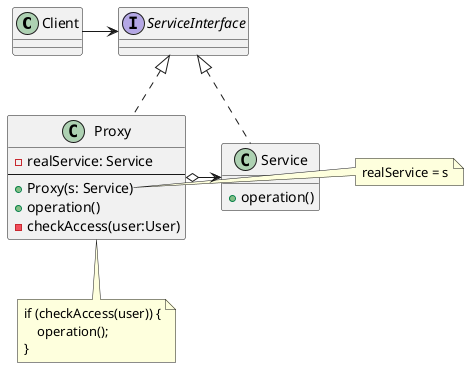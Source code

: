 @startuml
'https://plantuml.com/class-diagram

class Client

Client -> ServiceInterface

interface ServiceInterface

ServiceInterface <|.. Proxy
ServiceInterface <|.. Service

class Proxy {
    - realService: Service
    ---
    + Proxy(s: Service)
    + operation()
    - checkAccess(user:User)
}

note right of Proxy::Proxy
realService = s
end note

note bottom of Proxy
if (checkAccess(user)) {
    operation();
}
end note

class Service {
    + operation()
}

Proxy o-> Service

@enduml